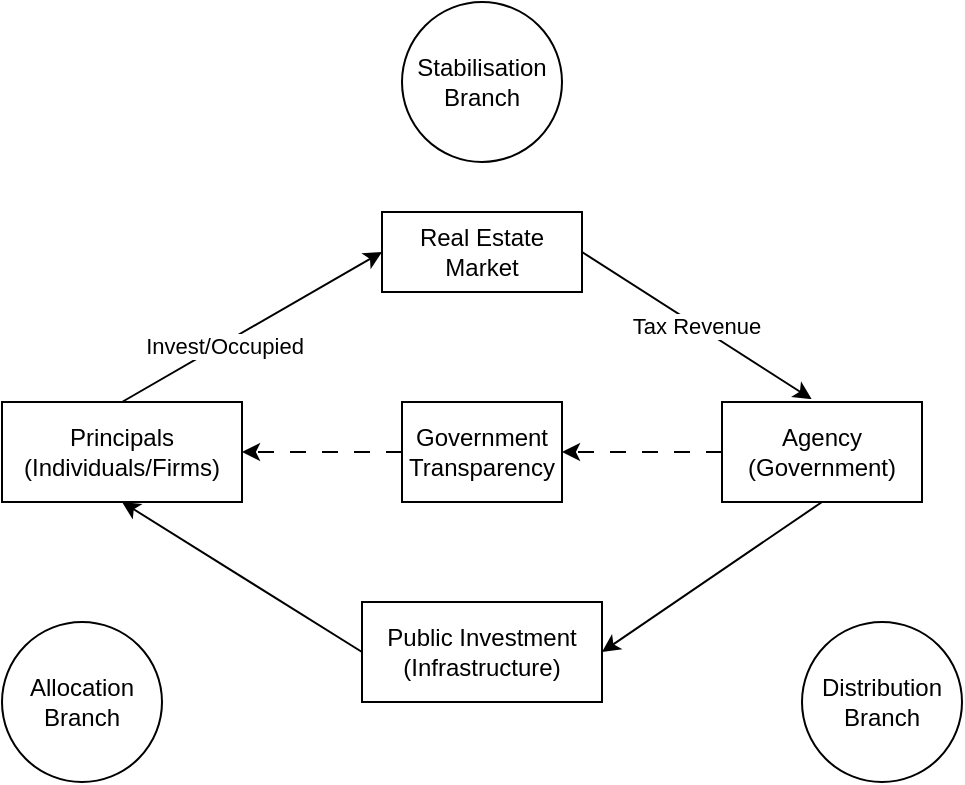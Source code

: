 <mxfile version="27.0.6">
  <diagram name="Page-1" id="2rtDJdgGhrjJzJIKtGFt">
    <mxGraphModel dx="740" dy="480" grid="1" gridSize="10" guides="1" tooltips="1" connect="1" arrows="1" fold="1" page="1" pageScale="1" pageWidth="827" pageHeight="1169" math="0" shadow="0">
      <root>
        <mxCell id="0" />
        <mxCell id="1" parent="0" />
        <mxCell id="v28drKsayPSvYIB4Eljj-1" value="Government Transparency" style="rounded=0;whiteSpace=wrap;html=1;" vertex="1" parent="1">
          <mxGeometry x="360" y="640" width="80" height="50" as="geometry" />
        </mxCell>
        <mxCell id="v28drKsayPSvYIB4Eljj-2" value="Agency&lt;div&gt;(Government)&lt;/div&gt;" style="rounded=0;whiteSpace=wrap;html=1;" vertex="1" parent="1">
          <mxGeometry x="520" y="640" width="100" height="50" as="geometry" />
        </mxCell>
        <mxCell id="v28drKsayPSvYIB4Eljj-3" value="Real Estate Market" style="rounded=0;whiteSpace=wrap;html=1;" vertex="1" parent="1">
          <mxGeometry x="350" y="545" width="100" height="40" as="geometry" />
        </mxCell>
        <mxCell id="v28drKsayPSvYIB4Eljj-5" value="Allocation Branch" style="ellipse;whiteSpace=wrap;html=1;aspect=fixed;" vertex="1" parent="1">
          <mxGeometry x="160" y="750" width="80" height="80" as="geometry" />
        </mxCell>
        <mxCell id="v28drKsayPSvYIB4Eljj-6" value="Distribution Branch" style="ellipse;whiteSpace=wrap;html=1;aspect=fixed;" vertex="1" parent="1">
          <mxGeometry x="560" y="750" width="80" height="80" as="geometry" />
        </mxCell>
        <mxCell id="v28drKsayPSvYIB4Eljj-7" value="Stabilisation Branch" style="ellipse;whiteSpace=wrap;html=1;aspect=fixed;" vertex="1" parent="1">
          <mxGeometry x="360" y="440" width="80" height="80" as="geometry" />
        </mxCell>
        <mxCell id="v28drKsayPSvYIB4Eljj-8" value="&lt;div&gt;Principals&lt;/div&gt;(Individuals/Firms)" style="rounded=0;whiteSpace=wrap;html=1;" vertex="1" parent="1">
          <mxGeometry x="160" y="640" width="120" height="50" as="geometry" />
        </mxCell>
        <mxCell id="v28drKsayPSvYIB4Eljj-9" value="" style="endArrow=classic;html=1;rounded=0;exitX=0;exitY=0.5;exitDx=0;exitDy=0;entryX=1;entryY=0.5;entryDx=0;entryDy=0;dashed=1;dashPattern=8 8;" edge="1" parent="1" source="v28drKsayPSvYIB4Eljj-2" target="v28drKsayPSvYIB4Eljj-1">
          <mxGeometry width="50" height="50" relative="1" as="geometry">
            <mxPoint x="400" y="710" as="sourcePoint" />
            <mxPoint x="450" y="660" as="targetPoint" />
          </mxGeometry>
        </mxCell>
        <mxCell id="v28drKsayPSvYIB4Eljj-10" value="" style="endArrow=classic;html=1;rounded=0;exitX=0;exitY=0.5;exitDx=0;exitDy=0;entryX=1;entryY=0.5;entryDx=0;entryDy=0;dashed=1;dashPattern=8 8;" edge="1" parent="1" source="v28drKsayPSvYIB4Eljj-1" target="v28drKsayPSvYIB4Eljj-8">
          <mxGeometry width="50" height="50" relative="1" as="geometry">
            <mxPoint x="357" y="664.76" as="sourcePoint" />
            <mxPoint x="280" y="664.76" as="targetPoint" />
          </mxGeometry>
        </mxCell>
        <mxCell id="v28drKsayPSvYIB4Eljj-11" value="" style="endArrow=classic;html=1;rounded=0;exitX=0.5;exitY=0;exitDx=0;exitDy=0;entryX=0;entryY=0.5;entryDx=0;entryDy=0;" edge="1" parent="1" source="v28drKsayPSvYIB4Eljj-8" target="v28drKsayPSvYIB4Eljj-3">
          <mxGeometry width="50" height="50" relative="1" as="geometry">
            <mxPoint x="240" y="630" as="sourcePoint" />
            <mxPoint x="290" y="580" as="targetPoint" />
          </mxGeometry>
        </mxCell>
        <mxCell id="v28drKsayPSvYIB4Eljj-13" value="Invest/Occupied" style="edgeLabel;html=1;align=center;verticalAlign=middle;resizable=0;points=[];" vertex="1" connectable="0" parent="v28drKsayPSvYIB4Eljj-11">
          <mxGeometry x="-0.236" y="-1" relative="1" as="geometry">
            <mxPoint as="offset" />
          </mxGeometry>
        </mxCell>
        <mxCell id="v28drKsayPSvYIB4Eljj-12" value="Tax Revenue" style="endArrow=classic;html=1;rounded=0;exitX=1;exitY=0.5;exitDx=0;exitDy=0;entryX=0.448;entryY=-0.029;entryDx=0;entryDy=0;entryPerimeter=0;" edge="1" parent="1" source="v28drKsayPSvYIB4Eljj-3" target="v28drKsayPSvYIB4Eljj-2">
          <mxGeometry width="50" height="50" relative="1" as="geometry">
            <mxPoint x="480" y="630" as="sourcePoint" />
            <mxPoint x="530" y="580" as="targetPoint" />
          </mxGeometry>
        </mxCell>
        <mxCell id="v28drKsayPSvYIB4Eljj-14" value="Public Investment&lt;div&gt;(Infrastructure)&lt;/div&gt;" style="rounded=0;whiteSpace=wrap;html=1;" vertex="1" parent="1">
          <mxGeometry x="340" y="740" width="120" height="50" as="geometry" />
        </mxCell>
        <mxCell id="v28drKsayPSvYIB4Eljj-15" value="" style="endArrow=classic;html=1;rounded=0;exitX=0.5;exitY=1;exitDx=0;exitDy=0;entryX=1;entryY=0.5;entryDx=0;entryDy=0;" edge="1" parent="1" source="v28drKsayPSvYIB4Eljj-2" target="v28drKsayPSvYIB4Eljj-14">
          <mxGeometry width="50" height="50" relative="1" as="geometry">
            <mxPoint x="530" y="780" as="sourcePoint" />
            <mxPoint x="580" y="730" as="targetPoint" />
          </mxGeometry>
        </mxCell>
        <mxCell id="v28drKsayPSvYIB4Eljj-16" value="" style="endArrow=classic;html=1;rounded=0;exitX=0;exitY=0.5;exitDx=0;exitDy=0;entryX=0.5;entryY=1;entryDx=0;entryDy=0;" edge="1" parent="1" source="v28drKsayPSvYIB4Eljj-14" target="v28drKsayPSvYIB4Eljj-8">
          <mxGeometry width="50" height="50" relative="1" as="geometry">
            <mxPoint x="280" y="770" as="sourcePoint" />
            <mxPoint x="330" y="720" as="targetPoint" />
          </mxGeometry>
        </mxCell>
      </root>
    </mxGraphModel>
  </diagram>
</mxfile>
